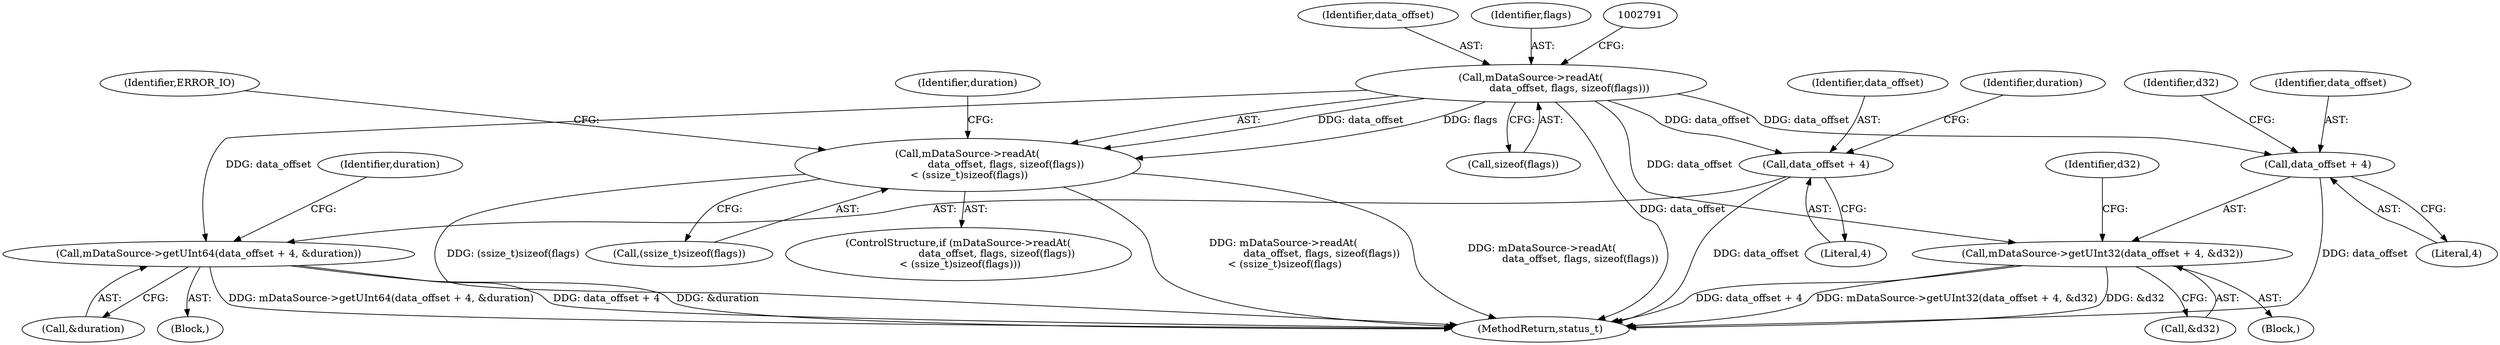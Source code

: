 digraph "0_Android_f81038006b4c59a5a148dcad887371206033c28f_2@API" {
"1002785" [label="(Call,mDataSource->readAt(\n                        data_offset, flags, sizeof(flags)))"];
"1002784" [label="(Call,mDataSource->readAt(\n                        data_offset, flags, sizeof(flags))\n < (ssize_t)sizeof(flags))"];
"1002815" [label="(Call,mDataSource->getUInt64(data_offset + 4, &duration))"];
"1002816" [label="(Call,data_offset + 4)"];
"1002838" [label="(Call,mDataSource->getUInt32(data_offset + 4, &d32))"];
"1002839" [label="(Call,data_offset + 4)"];
"1002836" [label="(Block,)"];
"1002799" [label="(Identifier,duration)"];
"1002846" [label="(Identifier,d32)"];
"1002817" [label="(Identifier,data_offset)"];
"1002819" [label="(Call,&duration)"];
"1003289" [label="(MethodReturn,status_t)"];
"1002839" [label="(Call,data_offset + 4)"];
"1002823" [label="(Identifier,duration)"];
"1002843" [label="(Identifier,d32)"];
"1002840" [label="(Identifier,data_offset)"];
"1002816" [label="(Call,data_offset + 4)"];
"1002818" [label="(Literal,4)"];
"1002786" [label="(Identifier,data_offset)"];
"1002815" [label="(Call,mDataSource->getUInt64(data_offset + 4, &duration))"];
"1002784" [label="(Call,mDataSource->readAt(\n                        data_offset, flags, sizeof(flags))\n < (ssize_t)sizeof(flags))"];
"1002788" [label="(Call,sizeof(flags))"];
"1002790" [label="(Call,(ssize_t)sizeof(flags))"];
"1002841" [label="(Literal,4)"];
"1002838" [label="(Call,mDataSource->getUInt32(data_offset + 4, &d32))"];
"1002807" [label="(Block,)"];
"1002785" [label="(Call,mDataSource->readAt(\n                        data_offset, flags, sizeof(flags)))"];
"1002787" [label="(Identifier,flags)"];
"1002820" [label="(Identifier,duration)"];
"1002796" [label="(Identifier,ERROR_IO)"];
"1002783" [label="(ControlStructure,if (mDataSource->readAt(\n                        data_offset, flags, sizeof(flags))\n < (ssize_t)sizeof(flags)))"];
"1002842" [label="(Call,&d32)"];
"1002785" -> "1002784"  [label="AST: "];
"1002785" -> "1002788"  [label="CFG: "];
"1002786" -> "1002785"  [label="AST: "];
"1002787" -> "1002785"  [label="AST: "];
"1002788" -> "1002785"  [label="AST: "];
"1002791" -> "1002785"  [label="CFG: "];
"1002785" -> "1003289"  [label="DDG: data_offset"];
"1002785" -> "1002784"  [label="DDG: data_offset"];
"1002785" -> "1002784"  [label="DDG: flags"];
"1002785" -> "1002815"  [label="DDG: data_offset"];
"1002785" -> "1002816"  [label="DDG: data_offset"];
"1002785" -> "1002838"  [label="DDG: data_offset"];
"1002785" -> "1002839"  [label="DDG: data_offset"];
"1002784" -> "1002783"  [label="AST: "];
"1002784" -> "1002790"  [label="CFG: "];
"1002790" -> "1002784"  [label="AST: "];
"1002796" -> "1002784"  [label="CFG: "];
"1002799" -> "1002784"  [label="CFG: "];
"1002784" -> "1003289"  [label="DDG: (ssize_t)sizeof(flags)"];
"1002784" -> "1003289"  [label="DDG: mDataSource->readAt(\n                        data_offset, flags, sizeof(flags))\n < (ssize_t)sizeof(flags)"];
"1002784" -> "1003289"  [label="DDG: mDataSource->readAt(\n                        data_offset, flags, sizeof(flags))"];
"1002815" -> "1002807"  [label="AST: "];
"1002815" -> "1002819"  [label="CFG: "];
"1002816" -> "1002815"  [label="AST: "];
"1002819" -> "1002815"  [label="AST: "];
"1002823" -> "1002815"  [label="CFG: "];
"1002815" -> "1003289"  [label="DDG: data_offset + 4"];
"1002815" -> "1003289"  [label="DDG: &duration"];
"1002815" -> "1003289"  [label="DDG: mDataSource->getUInt64(data_offset + 4, &duration)"];
"1002816" -> "1002818"  [label="CFG: "];
"1002817" -> "1002816"  [label="AST: "];
"1002818" -> "1002816"  [label="AST: "];
"1002820" -> "1002816"  [label="CFG: "];
"1002816" -> "1003289"  [label="DDG: data_offset"];
"1002838" -> "1002836"  [label="AST: "];
"1002838" -> "1002842"  [label="CFG: "];
"1002839" -> "1002838"  [label="AST: "];
"1002842" -> "1002838"  [label="AST: "];
"1002846" -> "1002838"  [label="CFG: "];
"1002838" -> "1003289"  [label="DDG: &d32"];
"1002838" -> "1003289"  [label="DDG: data_offset + 4"];
"1002838" -> "1003289"  [label="DDG: mDataSource->getUInt32(data_offset + 4, &d32)"];
"1002839" -> "1002841"  [label="CFG: "];
"1002840" -> "1002839"  [label="AST: "];
"1002841" -> "1002839"  [label="AST: "];
"1002843" -> "1002839"  [label="CFG: "];
"1002839" -> "1003289"  [label="DDG: data_offset"];
}
